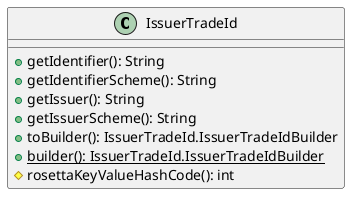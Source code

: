 @startuml

    class IssuerTradeId [[IssuerTradeId.html]] {
        +getIdentifier(): String
        +getIdentifierScheme(): String
        +getIssuer(): String
        +getIssuerScheme(): String
        +toBuilder(): IssuerTradeId.IssuerTradeIdBuilder
        {static} +builder(): IssuerTradeId.IssuerTradeIdBuilder
        #rosettaKeyValueHashCode(): int
    }

@enduml
